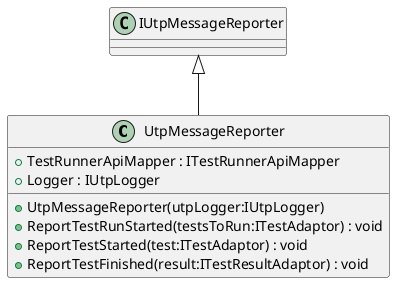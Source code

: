 @startuml
class UtpMessageReporter {
    + TestRunnerApiMapper : ITestRunnerApiMapper
    + Logger : IUtpLogger
    + UtpMessageReporter(utpLogger:IUtpLogger)
    + ReportTestRunStarted(testsToRun:ITestAdaptor) : void
    + ReportTestStarted(test:ITestAdaptor) : void
    + ReportTestFinished(result:ITestResultAdaptor) : void
}
IUtpMessageReporter <|-- UtpMessageReporter
@enduml
